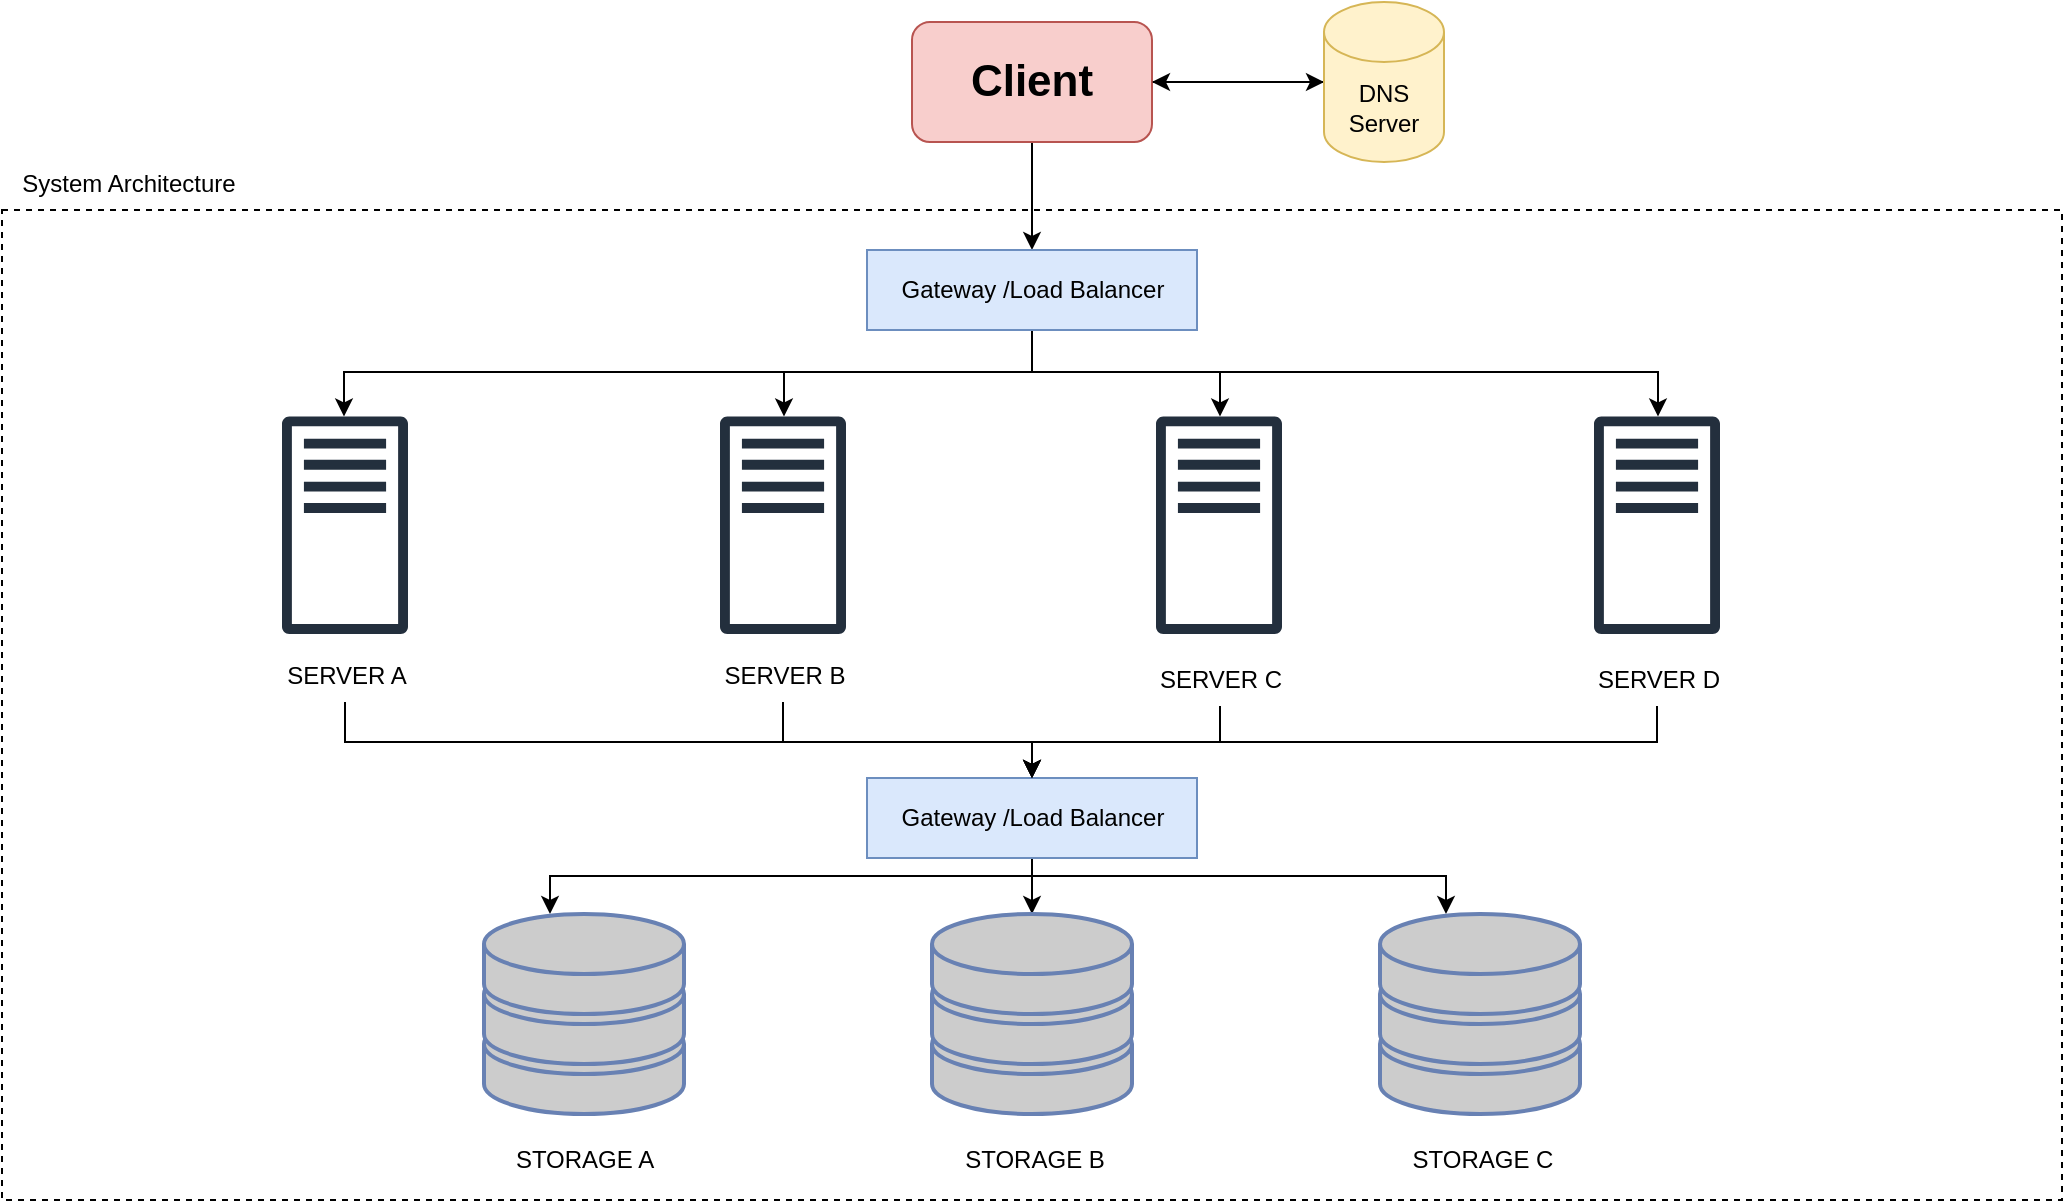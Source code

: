 <mxfile version="24.1.0" type="device">
  <diagram name="Drawing 1" id="EUcBHlSf8xqNYjp0kY8W">
    <mxGraphModel dx="1727" dy="808" grid="0" gridSize="10" guides="1" tooltips="1" connect="1" arrows="1" fold="1" page="0" pageScale="1" pageWidth="827" pageHeight="1169" math="0" shadow="0">
      <root>
        <mxCell id="0" />
        <mxCell id="1" parent="0" />
        <mxCell id="UAwVQhjKU6nAhqhveXga-5" value="" style="rounded=0;whiteSpace=wrap;html=1;dashed=1;" vertex="1" parent="1">
          <mxGeometry x="-75" y="236" width="1030" height="495" as="geometry" />
        </mxCell>
        <mxCell id="UAwVQhjKU6nAhqhveXga-3" style="edgeStyle=orthogonalEdgeStyle;rounded=0;orthogonalLoop=1;jettySize=auto;html=1;" edge="1" parent="1" source="UAwVQhjKU6nAhqhveXga-1" target="UAwVQhjKU6nAhqhveXga-2">
          <mxGeometry relative="1" as="geometry" />
        </mxCell>
        <mxCell id="UAwVQhjKU6nAhqhveXga-9" style="edgeStyle=orthogonalEdgeStyle;rounded=0;orthogonalLoop=1;jettySize=auto;html=1;" edge="1" parent="1" source="UAwVQhjKU6nAhqhveXga-1" target="UAwVQhjKU6nAhqhveXga-7">
          <mxGeometry relative="1" as="geometry" />
        </mxCell>
        <mxCell id="UAwVQhjKU6nAhqhveXga-1" value="&lt;b&gt;&lt;font style=&quot;font-size: 22px;&quot;&gt;Client&lt;/font&gt;&lt;/b&gt;" style="rounded=1;whiteSpace=wrap;html=1;fillColor=#f8cecc;strokeColor=#b85450;" vertex="1" parent="1">
          <mxGeometry x="380" y="142" width="120" height="60" as="geometry" />
        </mxCell>
        <mxCell id="UAwVQhjKU6nAhqhveXga-4" style="edgeStyle=orthogonalEdgeStyle;rounded=0;orthogonalLoop=1;jettySize=auto;html=1;entryX=1;entryY=0.5;entryDx=0;entryDy=0;" edge="1" parent="1" source="UAwVQhjKU6nAhqhveXga-2" target="UAwVQhjKU6nAhqhveXga-1">
          <mxGeometry relative="1" as="geometry" />
        </mxCell>
        <mxCell id="UAwVQhjKU6nAhqhveXga-2" value="DNS&lt;br&gt;Server" style="shape=cylinder3;whiteSpace=wrap;html=1;boundedLbl=1;backgroundOutline=1;size=15;fillColor=#fff2cc;strokeColor=#d6b656;" vertex="1" parent="1">
          <mxGeometry x="586" y="132" width="60" height="80" as="geometry" />
        </mxCell>
        <mxCell id="UAwVQhjKU6nAhqhveXga-6" value="System Architecture" style="text;html=1;align=center;verticalAlign=middle;resizable=0;points=[];autosize=1;strokeColor=none;fillColor=none;" vertex="1" parent="1">
          <mxGeometry x="-75" y="210" width="125" height="26" as="geometry" />
        </mxCell>
        <mxCell id="UAwVQhjKU6nAhqhveXga-16" style="edgeStyle=orthogonalEdgeStyle;rounded=0;orthogonalLoop=1;jettySize=auto;html=1;" edge="1" parent="1" source="UAwVQhjKU6nAhqhveXga-7" target="UAwVQhjKU6nAhqhveXga-12">
          <mxGeometry relative="1" as="geometry">
            <Array as="points">
              <mxPoint x="440" y="317" />
              <mxPoint x="96" y="317" />
            </Array>
          </mxGeometry>
        </mxCell>
        <mxCell id="UAwVQhjKU6nAhqhveXga-17" style="edgeStyle=orthogonalEdgeStyle;rounded=0;orthogonalLoop=1;jettySize=auto;html=1;" edge="1" parent="1" source="UAwVQhjKU6nAhqhveXga-7" target="UAwVQhjKU6nAhqhveXga-13">
          <mxGeometry relative="1" as="geometry">
            <Array as="points">
              <mxPoint x="440" y="317" />
              <mxPoint x="316" y="317" />
            </Array>
          </mxGeometry>
        </mxCell>
        <mxCell id="UAwVQhjKU6nAhqhveXga-18" style="edgeStyle=orthogonalEdgeStyle;rounded=0;orthogonalLoop=1;jettySize=auto;html=1;" edge="1" parent="1" source="UAwVQhjKU6nAhqhveXga-7" target="UAwVQhjKU6nAhqhveXga-14">
          <mxGeometry relative="1" as="geometry">
            <Array as="points">
              <mxPoint x="440" y="317" />
              <mxPoint x="534" y="317" />
            </Array>
          </mxGeometry>
        </mxCell>
        <mxCell id="UAwVQhjKU6nAhqhveXga-19" style="edgeStyle=orthogonalEdgeStyle;rounded=0;orthogonalLoop=1;jettySize=auto;html=1;" edge="1" parent="1" source="UAwVQhjKU6nAhqhveXga-7" target="UAwVQhjKU6nAhqhveXga-15">
          <mxGeometry relative="1" as="geometry">
            <Array as="points">
              <mxPoint x="440" y="317" />
              <mxPoint x="753" y="317" />
            </Array>
          </mxGeometry>
        </mxCell>
        <mxCell id="UAwVQhjKU6nAhqhveXga-7" value="Gateway /Load Balancer" style="rounded=0;whiteSpace=wrap;html=1;fillColor=#dae8fc;strokeColor=#6c8ebf;" vertex="1" parent="1">
          <mxGeometry x="357.5" y="256" width="165" height="40" as="geometry" />
        </mxCell>
        <mxCell id="UAwVQhjKU6nAhqhveXga-24" value="" style="group" vertex="1" connectable="0" parent="1">
          <mxGeometry x="57.5" y="339" width="78" height="143" as="geometry" />
        </mxCell>
        <mxCell id="UAwVQhjKU6nAhqhveXga-12" value="" style="sketch=0;outlineConnect=0;fontColor=#232F3E;gradientColor=none;fillColor=#232F3D;strokeColor=none;dashed=0;verticalLabelPosition=bottom;verticalAlign=top;align=center;html=1;fontSize=12;fontStyle=0;aspect=fixed;pointerEvents=1;shape=mxgraph.aws4.traditional_server;" vertex="1" parent="UAwVQhjKU6nAhqhveXga-24">
          <mxGeometry x="7.5" width="63" height="109.2" as="geometry" />
        </mxCell>
        <mxCell id="UAwVQhjKU6nAhqhveXga-20" value="SERVER A" style="text;html=1;align=center;verticalAlign=middle;resizable=0;points=[];autosize=1;strokeColor=none;fillColor=none;" vertex="1" parent="UAwVQhjKU6nAhqhveXga-24">
          <mxGeometry y="117" width="78" height="26" as="geometry" />
        </mxCell>
        <mxCell id="UAwVQhjKU6nAhqhveXga-25" value="" style="group" vertex="1" connectable="0" parent="1">
          <mxGeometry x="276.5" y="339" width="78" height="143" as="geometry" />
        </mxCell>
        <mxCell id="UAwVQhjKU6nAhqhveXga-13" value="" style="sketch=0;outlineConnect=0;fontColor=#232F3E;gradientColor=none;fillColor=#232F3D;strokeColor=none;dashed=0;verticalLabelPosition=bottom;verticalAlign=top;align=center;html=1;fontSize=12;fontStyle=0;aspect=fixed;pointerEvents=1;shape=mxgraph.aws4.traditional_server;" vertex="1" parent="UAwVQhjKU6nAhqhveXga-25">
          <mxGeometry x="7.5" width="63" height="109.2" as="geometry" />
        </mxCell>
        <mxCell id="UAwVQhjKU6nAhqhveXga-21" value="SERVER B" style="text;html=1;align=center;verticalAlign=middle;resizable=0;points=[];autosize=1;strokeColor=none;fillColor=none;" vertex="1" parent="UAwVQhjKU6nAhqhveXga-25">
          <mxGeometry y="117" width="78" height="26" as="geometry" />
        </mxCell>
        <mxCell id="UAwVQhjKU6nAhqhveXga-26" value="" style="group" vertex="1" connectable="0" parent="1">
          <mxGeometry x="494.5" y="339" width="79" height="145" as="geometry" />
        </mxCell>
        <mxCell id="UAwVQhjKU6nAhqhveXga-14" value="" style="sketch=0;outlineConnect=0;fontColor=#232F3E;gradientColor=none;fillColor=#232F3D;strokeColor=none;dashed=0;verticalLabelPosition=bottom;verticalAlign=top;align=center;html=1;fontSize=12;fontStyle=0;aspect=fixed;pointerEvents=1;shape=mxgraph.aws4.traditional_server;" vertex="1" parent="UAwVQhjKU6nAhqhveXga-26">
          <mxGeometry x="7.5" width="63" height="109.2" as="geometry" />
        </mxCell>
        <mxCell id="UAwVQhjKU6nAhqhveXga-22" value="SERVER C" style="text;html=1;align=center;verticalAlign=middle;resizable=0;points=[];autosize=1;strokeColor=none;fillColor=none;" vertex="1" parent="UAwVQhjKU6nAhqhveXga-26">
          <mxGeometry y="119" width="79" height="26" as="geometry" />
        </mxCell>
        <mxCell id="UAwVQhjKU6nAhqhveXga-27" value="" style="group" vertex="1" connectable="0" parent="1">
          <mxGeometry x="713" y="339" width="79" height="145" as="geometry" />
        </mxCell>
        <mxCell id="UAwVQhjKU6nAhqhveXga-15" value="" style="sketch=0;outlineConnect=0;fontColor=#232F3E;gradientColor=none;fillColor=#232F3D;strokeColor=none;dashed=0;verticalLabelPosition=bottom;verticalAlign=top;align=center;html=1;fontSize=12;fontStyle=0;aspect=fixed;pointerEvents=1;shape=mxgraph.aws4.traditional_server;" vertex="1" parent="UAwVQhjKU6nAhqhveXga-27">
          <mxGeometry x="8" width="63" height="109.2" as="geometry" />
        </mxCell>
        <mxCell id="UAwVQhjKU6nAhqhveXga-23" value="SERVER D" style="text;html=1;align=center;verticalAlign=middle;resizable=0;points=[];autosize=1;strokeColor=none;fillColor=none;" vertex="1" parent="UAwVQhjKU6nAhqhveXga-27">
          <mxGeometry y="119" width="79" height="26" as="geometry" />
        </mxCell>
        <mxCell id="UAwVQhjKU6nAhqhveXga-43" style="edgeStyle=orthogonalEdgeStyle;rounded=0;orthogonalLoop=1;jettySize=auto;html=1;" edge="1" parent="1" source="UAwVQhjKU6nAhqhveXga-29" target="UAwVQhjKU6nAhqhveXga-30">
          <mxGeometry relative="1" as="geometry">
            <Array as="points">
              <mxPoint x="440" y="569" />
              <mxPoint x="199" y="569" />
            </Array>
          </mxGeometry>
        </mxCell>
        <mxCell id="UAwVQhjKU6nAhqhveXga-44" style="edgeStyle=orthogonalEdgeStyle;rounded=0;orthogonalLoop=1;jettySize=auto;html=1;" edge="1" parent="1" source="UAwVQhjKU6nAhqhveXga-29" target="UAwVQhjKU6nAhqhveXga-31">
          <mxGeometry relative="1" as="geometry" />
        </mxCell>
        <mxCell id="UAwVQhjKU6nAhqhveXga-45" style="edgeStyle=orthogonalEdgeStyle;rounded=0;orthogonalLoop=1;jettySize=auto;html=1;" edge="1" parent="1" source="UAwVQhjKU6nAhqhveXga-29" target="UAwVQhjKU6nAhqhveXga-32">
          <mxGeometry relative="1" as="geometry">
            <Array as="points">
              <mxPoint x="440" y="569" />
              <mxPoint x="647" y="569" />
            </Array>
          </mxGeometry>
        </mxCell>
        <mxCell id="UAwVQhjKU6nAhqhveXga-29" value="Gateway /Load Balancer" style="rounded=0;whiteSpace=wrap;html=1;fillColor=#dae8fc;strokeColor=#6c8ebf;" vertex="1" parent="1">
          <mxGeometry x="357.5" y="520" width="165" height="40" as="geometry" />
        </mxCell>
        <mxCell id="UAwVQhjKU6nAhqhveXga-36" value="" style="group" vertex="1" connectable="0" parent="1">
          <mxGeometry x="390" y="588" width="100" height="136" as="geometry" />
        </mxCell>
        <mxCell id="UAwVQhjKU6nAhqhveXga-31" value="" style="fontColor=#0066CC;verticalAlign=top;verticalLabelPosition=bottom;labelPosition=center;align=center;html=1;outlineConnect=0;fillColor=#CCCCCC;strokeColor=#6881B3;gradientColor=none;gradientDirection=north;strokeWidth=2;shape=mxgraph.networks.storage;" vertex="1" parent="UAwVQhjKU6nAhqhveXga-36">
          <mxGeometry width="100" height="100" as="geometry" />
        </mxCell>
        <mxCell id="UAwVQhjKU6nAhqhveXga-34" value="STORAGE B" style="text;html=1;align=center;verticalAlign=middle;resizable=0;points=[];autosize=1;strokeColor=none;fillColor=none;" vertex="1" parent="UAwVQhjKU6nAhqhveXga-36">
          <mxGeometry x="6.5" y="110" width="88" height="26" as="geometry" />
        </mxCell>
        <mxCell id="UAwVQhjKU6nAhqhveXga-37" value="" style="group" vertex="1" connectable="0" parent="1">
          <mxGeometry x="614" y="588" width="100" height="136" as="geometry" />
        </mxCell>
        <mxCell id="UAwVQhjKU6nAhqhveXga-32" value="" style="fontColor=#0066CC;verticalAlign=top;verticalLabelPosition=bottom;labelPosition=center;align=center;html=1;outlineConnect=0;fillColor=#CCCCCC;strokeColor=#6881B3;gradientColor=none;gradientDirection=north;strokeWidth=2;shape=mxgraph.networks.storage;" vertex="1" parent="UAwVQhjKU6nAhqhveXga-37">
          <mxGeometry width="100" height="100" as="geometry" />
        </mxCell>
        <mxCell id="UAwVQhjKU6nAhqhveXga-35" value="STORAGE C" style="text;html=1;align=center;verticalAlign=middle;resizable=0;points=[];autosize=1;strokeColor=none;fillColor=none;" vertex="1" parent="UAwVQhjKU6nAhqhveXga-37">
          <mxGeometry x="6.5" y="110" width="88" height="26" as="geometry" />
        </mxCell>
        <mxCell id="UAwVQhjKU6nAhqhveXga-38" value="" style="group" vertex="1" connectable="0" parent="1">
          <mxGeometry x="166" y="588" width="100" height="136" as="geometry" />
        </mxCell>
        <mxCell id="UAwVQhjKU6nAhqhveXga-30" value="" style="fontColor=#0066CC;verticalAlign=top;verticalLabelPosition=bottom;labelPosition=center;align=center;html=1;outlineConnect=0;fillColor=#CCCCCC;strokeColor=#6881B3;gradientColor=none;gradientDirection=north;strokeWidth=2;shape=mxgraph.networks.storage;" vertex="1" parent="UAwVQhjKU6nAhqhveXga-38">
          <mxGeometry width="100" height="100" as="geometry" />
        </mxCell>
        <mxCell id="UAwVQhjKU6nAhqhveXga-33" value="STORAGE A" style="text;html=1;align=center;verticalAlign=middle;resizable=0;points=[];autosize=1;strokeColor=none;fillColor=none;" vertex="1" parent="UAwVQhjKU6nAhqhveXga-38">
          <mxGeometry x="6.5" y="110" width="87" height="26" as="geometry" />
        </mxCell>
        <mxCell id="UAwVQhjKU6nAhqhveXga-39" style="edgeStyle=orthogonalEdgeStyle;rounded=0;orthogonalLoop=1;jettySize=auto;html=1;entryX=0.5;entryY=0;entryDx=0;entryDy=0;" edge="1" parent="1" source="UAwVQhjKU6nAhqhveXga-20" target="UAwVQhjKU6nAhqhveXga-29">
          <mxGeometry relative="1" as="geometry">
            <Array as="points">
              <mxPoint x="97" y="502" />
              <mxPoint x="440" y="502" />
            </Array>
          </mxGeometry>
        </mxCell>
        <mxCell id="UAwVQhjKU6nAhqhveXga-40" style="edgeStyle=orthogonalEdgeStyle;rounded=0;orthogonalLoop=1;jettySize=auto;html=1;" edge="1" parent="1" source="UAwVQhjKU6nAhqhveXga-21" target="UAwVQhjKU6nAhqhveXga-29">
          <mxGeometry relative="1" as="geometry">
            <Array as="points">
              <mxPoint x="315" y="502" />
              <mxPoint x="440" y="502" />
            </Array>
          </mxGeometry>
        </mxCell>
        <mxCell id="UAwVQhjKU6nAhqhveXga-41" style="edgeStyle=orthogonalEdgeStyle;rounded=0;orthogonalLoop=1;jettySize=auto;html=1;" edge="1" parent="1" source="UAwVQhjKU6nAhqhveXga-22" target="UAwVQhjKU6nAhqhveXga-29">
          <mxGeometry relative="1" as="geometry">
            <Array as="points">
              <mxPoint x="534" y="502" />
              <mxPoint x="440" y="502" />
            </Array>
          </mxGeometry>
        </mxCell>
        <mxCell id="UAwVQhjKU6nAhqhveXga-42" style="edgeStyle=orthogonalEdgeStyle;rounded=0;orthogonalLoop=1;jettySize=auto;html=1;" edge="1" parent="1" source="UAwVQhjKU6nAhqhveXga-23" target="UAwVQhjKU6nAhqhveXga-29">
          <mxGeometry relative="1" as="geometry">
            <Array as="points">
              <mxPoint x="753" y="502" />
              <mxPoint x="440" y="502" />
            </Array>
          </mxGeometry>
        </mxCell>
      </root>
    </mxGraphModel>
  </diagram>
</mxfile>

